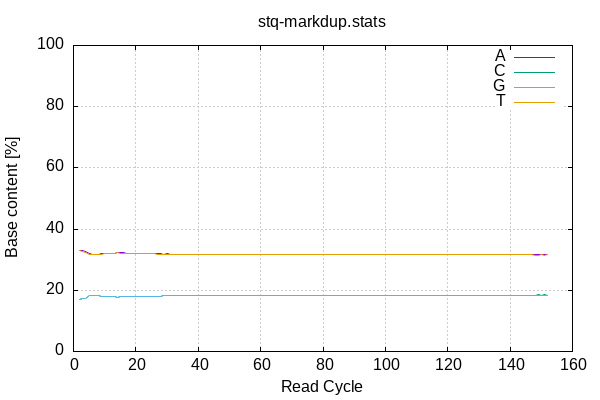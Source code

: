 
            set terminal png size 600,400 truecolor
            set output "bamstat-plots/acgt-cycles.png"
            set grid xtics ytics y2tics back lc rgb "#cccccc"
            set style line 1 linecolor rgb "green"
            set style line 2 linecolor rgb "red"
            set style line 3 linecolor rgb "black"
            set style line 4 linecolor rgb "blue"
            set style increment user
            set ylabel "Base content [%]"
            set xlabel "Read Cycle"
            set yrange [0:100]
            set title "stq-markdup.stats" noenhanced
            plot '-' w l ti 'A', '-' w l ti 'C', '-' w l ti 'G', '-' w l ti 'T'
        2	32.97
3	32.87
4	32.59
5	31.88
6	31.84
7	31.72
8	31.80
9	31.90
10	32.00
11	32.07
12	32.16
13	32.15
14	32.25
15	32.21
16	32.19
17	32.12
18	32.11
19	32.06
20	32.05
21	32.00
22	32.01
23	31.94
24	31.95
25	31.91
26	31.92
27	31.90
28	31.89
29	31.85
30	31.87
31	31.83
32	31.84
33	31.81
34	31.82
35	31.81
36	31.82
37	31.79
38	31.81
39	31.79
40	31.79
41	31.78
42	31.79
43	31.78
44	31.78
45	31.77
46	31.79
47	31.78
48	31.79
49	31.76
50	31.77
51	31.76
52	31.76
53	31.76
54	31.77
55	31.75
56	31.76
57	31.75
58	31.76
59	31.76
60	31.77
61	31.74
62	31.74
63	31.74
64	31.74
65	31.73
66	31.75
67	31.74
68	31.74
69	31.73
70	31.74
71	31.74
72	31.72
73	31.72
74	31.73
75	31.72
76	31.72
77	31.71
78	31.73
79	31.72
80	31.72
81	31.71
82	31.70
83	31.71
84	31.72
85	31.70
86	31.72
87	31.72
88	31.71
89	31.71
90	31.71
91	31.70
92	31.69
93	31.68
94	31.71
95	31.69
96	31.71
97	31.70
98	31.71
99	31.71
100	31.69
101	31.69
102	31.70
103	31.69
104	31.68
105	31.67
106	31.68
107	31.69
108	31.70
109	31.70
110	31.70
111	31.69
112	31.67
113	31.68
114	31.67
115	31.68
116	31.67
117	31.67
118	31.67
119	31.67
120	31.67
121	31.67
122	31.65
123	31.66
124	31.66
125	31.65
126	31.65
127	31.65
128	31.64
129	31.64
130	31.64
131	31.64
132	31.64
133	31.64
134	31.64
135	31.62
136	31.63
137	31.62
138	31.63
139	31.61
140	31.61
141	31.61
142	31.60
143	31.61
144	31.60
145	31.59
146	31.59
147	31.59
148	31.57
149	31.56
150	31.58
151	31.57
152	31.61
end
2	17.09
3	17.16
4	17.44
5	18.15
6	18.19
7	18.31
8	18.24
9	18.13
10	18.03
11	17.96
12	17.87
13	17.88
14	17.79
15	17.83
16	17.84
17	17.90
18	17.92
19	17.97
20	17.97
21	18.02
22	18.02
23	18.08
24	18.07
25	18.11
26	18.09
27	18.12
28	18.13
29	18.17
30	18.15
31	18.19
32	18.19
33	18.22
34	18.20
35	18.21
36	18.21
37	18.23
38	18.21
39	18.24
40	18.24
41	18.25
42	18.24
43	18.24
44	18.25
45	18.26
46	18.25
47	18.24
48	18.23
49	18.27
50	18.25
51	18.26
52	18.28
53	18.26
54	18.25
55	18.27
56	18.26
57	18.27
58	18.27
59	18.27
60	18.26
61	18.29
62	18.29
63	18.29
64	18.29
65	18.29
66	18.28
67	18.30
68	18.29
69	18.30
70	18.29
71	18.30
72	18.31
73	18.31
74	18.31
75	18.31
76	18.31
77	18.31
78	18.30
79	18.31
80	18.31
81	18.32
82	18.33
83	18.32
84	18.32
85	18.33
86	18.31
87	18.31
88	18.32
89	18.33
90	18.32
91	18.33
92	18.34
93	18.35
94	18.32
95	18.34
96	18.32
97	18.33
98	18.32
99	18.32
100	18.34
101	18.34
102	18.34
103	18.35
104	18.35
105	18.36
106	18.34
107	18.34
108	18.33
109	18.33
110	18.34
111	18.34
112	18.36
113	18.35
114	18.36
115	18.36
116	18.36
117	18.36
118	18.36
119	18.36
120	18.36
121	18.37
122	18.38
123	18.37
124	18.38
125	18.38
126	18.38
127	18.38
128	18.39
129	18.39
130	18.39
131	18.39
132	18.39
133	18.39
134	18.40
135	18.41
136	18.41
137	18.41
138	18.40
139	18.42
140	18.42
141	18.42
142	18.42
143	18.43
144	18.43
145	18.45
146	18.44
147	18.45
148	18.46
149	18.48
150	18.45
151	18.47
152	18.43
end
2	17.09
3	17.21
4	17.46
5	18.17
6	18.21
7	18.31
8	18.25
9	18.12
10	18.02
11	17.96
12	17.86
13	17.87
14	17.78
15	17.82
16	17.83
17	17.90
18	17.91
19	17.96
20	17.97
21	18.02
22	18.01
23	18.07
24	18.07
25	18.11
26	18.09
27	18.12
28	18.13
29	18.17
30	18.15
31	18.19
32	18.18
33	18.21
34	18.19
35	18.20
36	18.20
37	18.23
38	18.22
39	18.23
40	18.23
41	18.24
42	18.24
43	18.25
44	18.24
45	18.25
46	18.23
47	18.24
48	18.23
49	18.26
50	18.25
51	18.26
52	18.26
53	18.25
54	18.25
55	18.27
56	18.27
57	18.27
58	18.27
59	18.27
60	18.26
61	18.28
62	18.28
63	18.29
64	18.28
65	18.29
66	18.28
67	18.28
68	18.28
69	18.29
70	18.29
71	18.29
72	18.30
73	18.30
74	18.29
75	18.30
76	18.30
77	18.31
78	18.29
79	18.31
80	18.31
81	18.31
82	18.32
83	18.31
84	18.30
85	18.32
86	18.30
87	18.30
88	18.31
89	18.31
90	18.31
91	18.32
92	18.32
93	18.33
94	18.30
95	18.33
96	18.31
97	18.31
98	18.31
99	18.31
100	18.32
101	18.32
102	18.31
103	18.32
104	18.34
105	18.34
106	18.33
107	18.32
108	18.32
109	18.32
110	18.32
111	18.33
112	18.34
113	18.33
114	18.34
115	18.34
116	18.34
117	18.34
118	18.34
119	18.34
120	18.33
121	18.34
122	18.35
123	18.36
124	18.36
125	18.36
126	18.36
127	18.36
128	18.37
129	18.37
130	18.36
131	18.37
132	18.37
133	18.37
134	18.37
135	18.39
136	18.39
137	18.38
138	18.38
139	18.39
140	18.39
141	18.40
142	18.41
143	18.41
144	18.41
145	18.42
146	18.41
147	18.42
148	18.44
149	18.46
150	18.43
151	18.45
152	18.40
end
2	32.85
3	32.76
4	32.51
5	31.80
6	31.77
7	31.66
8	31.72
9	31.85
10	31.95
11	32.01
12	32.11
13	32.09
14	32.19
15	32.15
16	32.14
17	32.07
18	32.06
19	32.01
20	32.01
21	31.96
22	31.96
23	31.90
24	31.91
25	31.87
26	31.89
27	31.86
28	31.85
29	31.82
30	31.83
31	31.79
32	31.80
33	31.77
34	31.78
35	31.77
36	31.77
37	31.75
38	31.77
39	31.75
40	31.74
41	31.73
42	31.74
43	31.73
44	31.73
45	31.72
46	31.73
47	31.73
48	31.75
49	31.71
50	31.73
51	31.72
52	31.70
53	31.72
54	31.73
55	31.71
56	31.71
57	31.70
58	31.70
59	31.71
60	31.71
61	31.69
62	31.69
63	31.68
64	31.69
65	31.68
66	31.70
67	31.68
68	31.69
69	31.67
70	31.68
71	31.68
72	31.67
73	31.67
74	31.67
75	31.67
76	31.67
77	31.67
78	31.67
79	31.67
80	31.66
81	31.66
82	31.65
83	31.66
84	31.66
85	31.65
86	31.66
87	31.68
88	31.66
89	31.66
90	31.66
91	31.66
92	31.65
93	31.64
94	31.66
95	31.64
96	31.66
97	31.65
98	31.66
99	31.66
100	31.65
101	31.65
102	31.65
103	31.64
104	31.63
105	31.63
106	31.64
107	31.64
108	31.65
109	31.65
110	31.64
111	31.64
112	31.63
113	31.64
114	31.63
115	31.63
116	31.63
117	31.63
118	31.63
119	31.63
120	31.64
121	31.62
122	31.62
123	31.61
124	31.61
125	31.61
126	31.61
127	31.61
128	31.60
129	31.60
130	31.61
131	31.60
132	31.60
133	31.60
134	31.59
135	31.58
136	31.58
137	31.59
138	31.59
139	31.57
140	31.58
141	31.57
142	31.57
143	31.56
144	31.56
145	31.54
146	31.55
147	31.54
148	31.52
149	31.51
150	31.54
151	31.52
152	31.57
end
